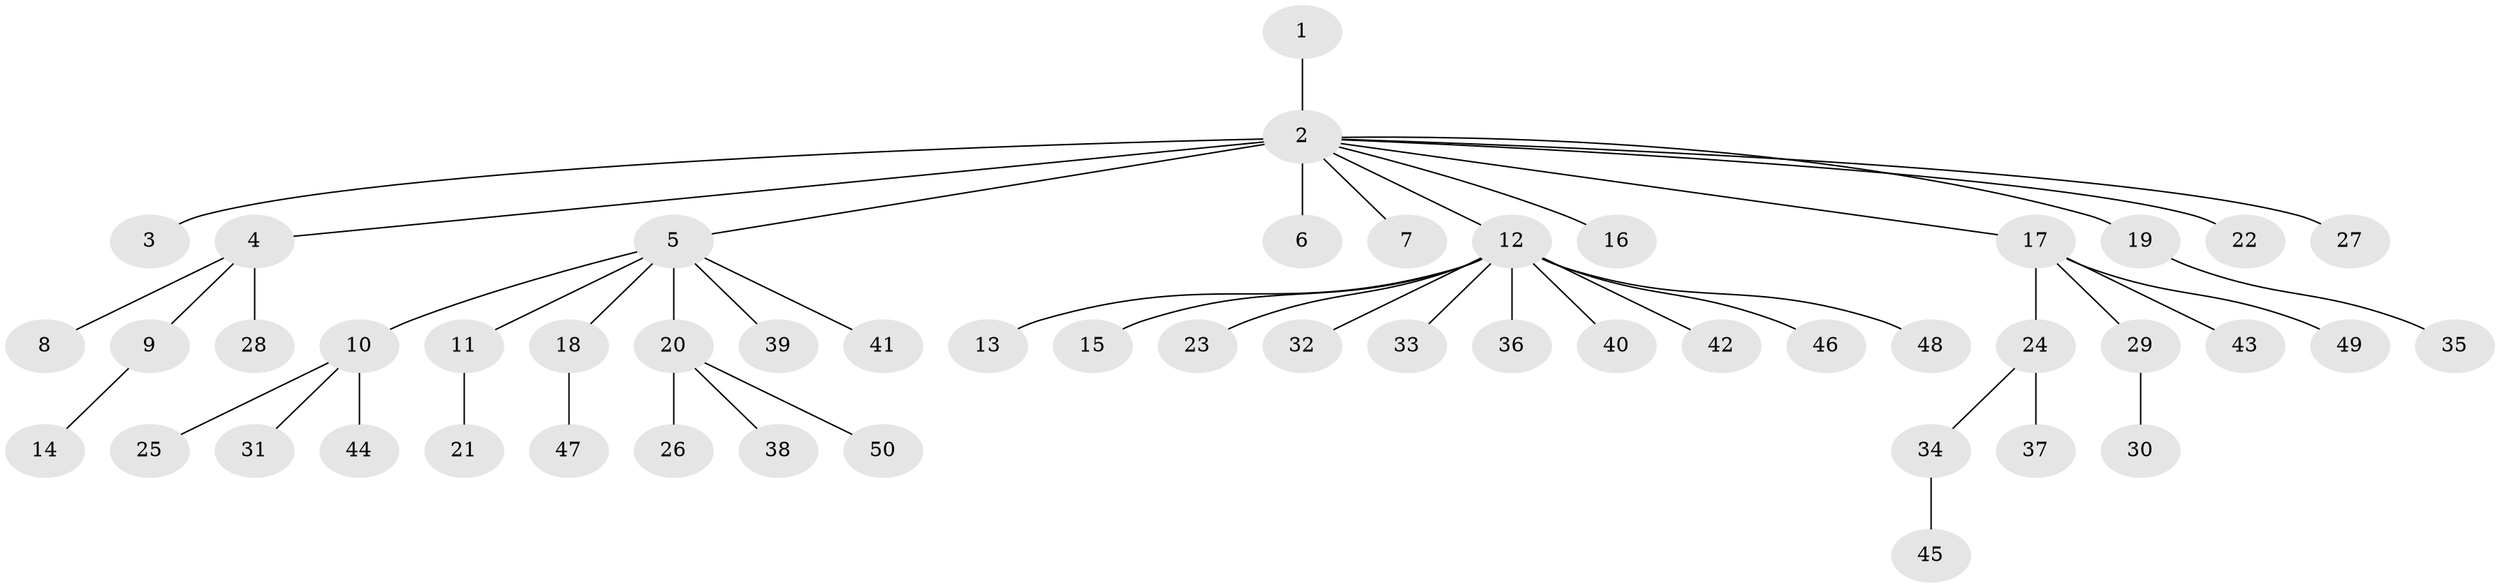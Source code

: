// original degree distribution, {2: 0.1951219512195122, 18: 0.012195121951219513, 5: 0.036585365853658534, 8: 0.012195121951219513, 1: 0.6463414634146342, 3: 0.07317073170731707, 12: 0.012195121951219513, 6: 0.012195121951219513}
// Generated by graph-tools (version 1.1) at 2025/50/03/04/25 22:50:31]
// undirected, 50 vertices, 49 edges
graph export_dot {
  node [color=gray90,style=filled];
  1;
  2;
  3;
  4;
  5;
  6;
  7;
  8;
  9;
  10;
  11;
  12;
  13;
  14;
  15;
  16;
  17;
  18;
  19;
  20;
  21;
  22;
  23;
  24;
  25;
  26;
  27;
  28;
  29;
  30;
  31;
  32;
  33;
  34;
  35;
  36;
  37;
  38;
  39;
  40;
  41;
  42;
  43;
  44;
  45;
  46;
  47;
  48;
  49;
  50;
  1 -- 2 [weight=1.0];
  2 -- 3 [weight=1.0];
  2 -- 4 [weight=1.0];
  2 -- 5 [weight=1.0];
  2 -- 6 [weight=6.0];
  2 -- 7 [weight=1.0];
  2 -- 12 [weight=1.0];
  2 -- 16 [weight=1.0];
  2 -- 17 [weight=1.0];
  2 -- 19 [weight=1.0];
  2 -- 22 [weight=1.0];
  2 -- 27 [weight=1.0];
  4 -- 8 [weight=1.0];
  4 -- 9 [weight=1.0];
  4 -- 28 [weight=1.0];
  5 -- 10 [weight=1.0];
  5 -- 11 [weight=1.0];
  5 -- 18 [weight=1.0];
  5 -- 20 [weight=1.0];
  5 -- 39 [weight=1.0];
  5 -- 41 [weight=1.0];
  9 -- 14 [weight=1.0];
  10 -- 25 [weight=1.0];
  10 -- 31 [weight=1.0];
  10 -- 44 [weight=1.0];
  11 -- 21 [weight=1.0];
  12 -- 13 [weight=1.0];
  12 -- 15 [weight=1.0];
  12 -- 23 [weight=1.0];
  12 -- 32 [weight=1.0];
  12 -- 33 [weight=1.0];
  12 -- 36 [weight=1.0];
  12 -- 40 [weight=1.0];
  12 -- 42 [weight=1.0];
  12 -- 46 [weight=1.0];
  12 -- 48 [weight=1.0];
  17 -- 24 [weight=1.0];
  17 -- 29 [weight=1.0];
  17 -- 43 [weight=1.0];
  17 -- 49 [weight=1.0];
  18 -- 47 [weight=1.0];
  19 -- 35 [weight=1.0];
  20 -- 26 [weight=1.0];
  20 -- 38 [weight=1.0];
  20 -- 50 [weight=1.0];
  24 -- 34 [weight=1.0];
  24 -- 37 [weight=1.0];
  29 -- 30 [weight=2.0];
  34 -- 45 [weight=1.0];
}
